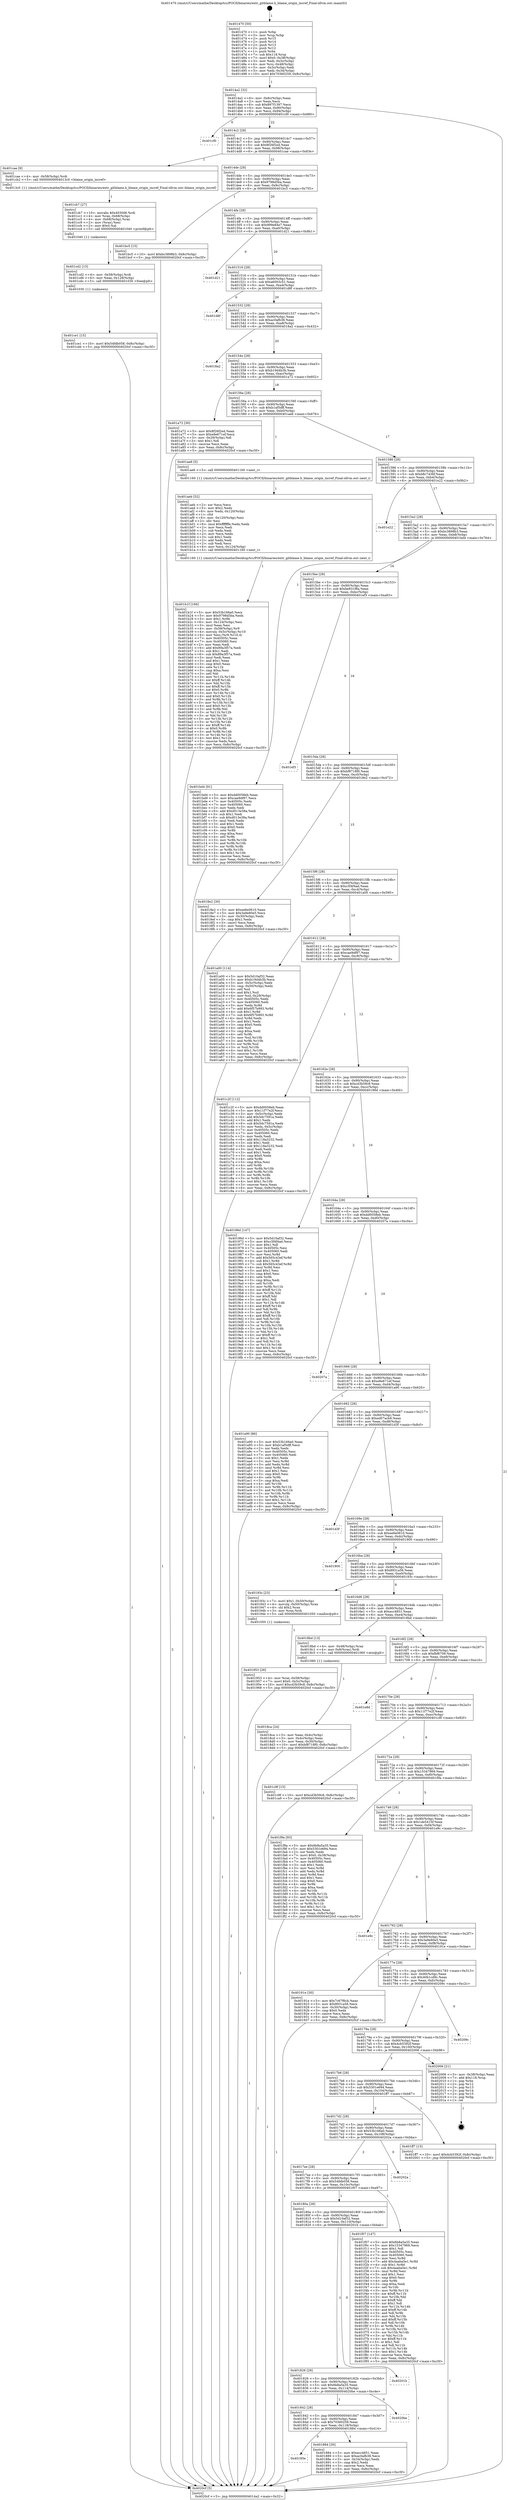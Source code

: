 digraph "0x401470" {
  label = "0x401470 (/mnt/c/Users/mathe/Desktop/tcc/POCII/binaries/extr_gitblame.h_blame_origin_incref_Final-ollvm.out::main(0))"
  labelloc = "t"
  node[shape=record]

  Entry [label="",width=0.3,height=0.3,shape=circle,fillcolor=black,style=filled]
  "0x4014a2" [label="{
     0x4014a2 [32]\l
     | [instrs]\l
     &nbsp;&nbsp;0x4014a2 \<+6\>: mov -0x8c(%rbp),%eax\l
     &nbsp;&nbsp;0x4014a8 \<+2\>: mov %eax,%ecx\l
     &nbsp;&nbsp;0x4014aa \<+6\>: sub $0x897f1397,%ecx\l
     &nbsp;&nbsp;0x4014b0 \<+6\>: mov %eax,-0x90(%rbp)\l
     &nbsp;&nbsp;0x4014b6 \<+6\>: mov %ecx,-0x94(%rbp)\l
     &nbsp;&nbsp;0x4014bc \<+6\>: je 0000000000401cf0 \<main+0x880\>\l
  }"]
  "0x401cf0" [label="{
     0x401cf0\l
  }", style=dashed]
  "0x4014c2" [label="{
     0x4014c2 [28]\l
     | [instrs]\l
     &nbsp;&nbsp;0x4014c2 \<+5\>: jmp 00000000004014c7 \<main+0x57\>\l
     &nbsp;&nbsp;0x4014c7 \<+6\>: mov -0x90(%rbp),%eax\l
     &nbsp;&nbsp;0x4014cd \<+5\>: sub $0x8f26f2ed,%eax\l
     &nbsp;&nbsp;0x4014d2 \<+6\>: mov %eax,-0x98(%rbp)\l
     &nbsp;&nbsp;0x4014d8 \<+6\>: je 0000000000401cae \<main+0x83e\>\l
  }"]
  Exit [label="",width=0.3,height=0.3,shape=circle,fillcolor=black,style=filled,peripheries=2]
  "0x401cae" [label="{
     0x401cae [9]\l
     | [instrs]\l
     &nbsp;&nbsp;0x401cae \<+4\>: mov -0x58(%rbp),%rdi\l
     &nbsp;&nbsp;0x401cb2 \<+5\>: call 00000000004013c0 \<blame_origin_incref\>\l
     | [calls]\l
     &nbsp;&nbsp;0x4013c0 \{1\} (/mnt/c/Users/mathe/Desktop/tcc/POCII/binaries/extr_gitblame.h_blame_origin_incref_Final-ollvm.out::blame_origin_incref)\l
  }"]
  "0x4014de" [label="{
     0x4014de [28]\l
     | [instrs]\l
     &nbsp;&nbsp;0x4014de \<+5\>: jmp 00000000004014e3 \<main+0x73\>\l
     &nbsp;&nbsp;0x4014e3 \<+6\>: mov -0x90(%rbp),%eax\l
     &nbsp;&nbsp;0x4014e9 \<+5\>: sub $0x9798d5ba,%eax\l
     &nbsp;&nbsp;0x4014ee \<+6\>: mov %eax,-0x9c(%rbp)\l
     &nbsp;&nbsp;0x4014f4 \<+6\>: je 0000000000401bc5 \<main+0x755\>\l
  }"]
  "0x401ce1" [label="{
     0x401ce1 [15]\l
     | [instrs]\l
     &nbsp;&nbsp;0x401ce1 \<+10\>: movl $0x54fdb058,-0x8c(%rbp)\l
     &nbsp;&nbsp;0x401ceb \<+5\>: jmp 00000000004020cf \<main+0xc5f\>\l
  }"]
  "0x401bc5" [label="{
     0x401bc5 [15]\l
     | [instrs]\l
     &nbsp;&nbsp;0x401bc5 \<+10\>: movl $0xbc3898b3,-0x8c(%rbp)\l
     &nbsp;&nbsp;0x401bcf \<+5\>: jmp 00000000004020cf \<main+0xc5f\>\l
  }"]
  "0x4014fa" [label="{
     0x4014fa [28]\l
     | [instrs]\l
     &nbsp;&nbsp;0x4014fa \<+5\>: jmp 00000000004014ff \<main+0x8f\>\l
     &nbsp;&nbsp;0x4014ff \<+6\>: mov -0x90(%rbp),%eax\l
     &nbsp;&nbsp;0x401505 \<+5\>: sub $0x999e84e7,%eax\l
     &nbsp;&nbsp;0x40150a \<+6\>: mov %eax,-0xa0(%rbp)\l
     &nbsp;&nbsp;0x401510 \<+6\>: je 0000000000401d21 \<main+0x8b1\>\l
  }"]
  "0x401cd2" [label="{
     0x401cd2 [15]\l
     | [instrs]\l
     &nbsp;&nbsp;0x401cd2 \<+4\>: mov -0x58(%rbp),%rdi\l
     &nbsp;&nbsp;0x401cd6 \<+6\>: mov %eax,-0x128(%rbp)\l
     &nbsp;&nbsp;0x401cdc \<+5\>: call 0000000000401030 \<free@plt\>\l
     | [calls]\l
     &nbsp;&nbsp;0x401030 \{1\} (unknown)\l
  }"]
  "0x401d21" [label="{
     0x401d21\l
  }", style=dashed]
  "0x401516" [label="{
     0x401516 [28]\l
     | [instrs]\l
     &nbsp;&nbsp;0x401516 \<+5\>: jmp 000000000040151b \<main+0xab\>\l
     &nbsp;&nbsp;0x40151b \<+6\>: mov -0x90(%rbp),%eax\l
     &nbsp;&nbsp;0x401521 \<+5\>: sub $0xa6003c51,%eax\l
     &nbsp;&nbsp;0x401526 \<+6\>: mov %eax,-0xa4(%rbp)\l
     &nbsp;&nbsp;0x40152c \<+6\>: je 0000000000401d8f \<main+0x91f\>\l
  }"]
  "0x401cb7" [label="{
     0x401cb7 [27]\l
     | [instrs]\l
     &nbsp;&nbsp;0x401cb7 \<+10\>: movabs $0x4030d6,%rdi\l
     &nbsp;&nbsp;0x401cc1 \<+4\>: mov %rax,-0x68(%rbp)\l
     &nbsp;&nbsp;0x401cc5 \<+4\>: mov -0x68(%rbp),%rax\l
     &nbsp;&nbsp;0x401cc9 \<+2\>: mov (%rax),%esi\l
     &nbsp;&nbsp;0x401ccb \<+2\>: mov $0x0,%al\l
     &nbsp;&nbsp;0x401ccd \<+5\>: call 0000000000401040 \<printf@plt\>\l
     | [calls]\l
     &nbsp;&nbsp;0x401040 \{1\} (unknown)\l
  }"]
  "0x401d8f" [label="{
     0x401d8f\l
  }", style=dashed]
  "0x401532" [label="{
     0x401532 [28]\l
     | [instrs]\l
     &nbsp;&nbsp;0x401532 \<+5\>: jmp 0000000000401537 \<main+0xc7\>\l
     &nbsp;&nbsp;0x401537 \<+6\>: mov -0x90(%rbp),%eax\l
     &nbsp;&nbsp;0x40153d \<+5\>: sub $0xac0afb38,%eax\l
     &nbsp;&nbsp;0x401542 \<+6\>: mov %eax,-0xa8(%rbp)\l
     &nbsp;&nbsp;0x401548 \<+6\>: je 00000000004018a2 \<main+0x432\>\l
  }"]
  "0x401b1f" [label="{
     0x401b1f [166]\l
     | [instrs]\l
     &nbsp;&nbsp;0x401b1f \<+5\>: mov $0x53b166a0,%ecx\l
     &nbsp;&nbsp;0x401b24 \<+5\>: mov $0x9798d5ba,%edx\l
     &nbsp;&nbsp;0x401b29 \<+3\>: mov $0x1,%r8b\l
     &nbsp;&nbsp;0x401b2c \<+6\>: mov -0x124(%rbp),%esi\l
     &nbsp;&nbsp;0x401b32 \<+3\>: imul %eax,%esi\l
     &nbsp;&nbsp;0x401b35 \<+4\>: mov -0x58(%rbp),%r9\l
     &nbsp;&nbsp;0x401b39 \<+4\>: movslq -0x5c(%rbp),%r10\l
     &nbsp;&nbsp;0x401b3d \<+4\>: mov %esi,(%r9,%r10,4)\l
     &nbsp;&nbsp;0x401b41 \<+7\>: mov 0x40505c,%eax\l
     &nbsp;&nbsp;0x401b48 \<+7\>: mov 0x405060,%esi\l
     &nbsp;&nbsp;0x401b4f \<+2\>: mov %eax,%edi\l
     &nbsp;&nbsp;0x401b51 \<+6\>: add $0x89a3f57a,%edi\l
     &nbsp;&nbsp;0x401b57 \<+3\>: sub $0x1,%edi\l
     &nbsp;&nbsp;0x401b5a \<+6\>: sub $0x89a3f57a,%edi\l
     &nbsp;&nbsp;0x401b60 \<+3\>: imul %edi,%eax\l
     &nbsp;&nbsp;0x401b63 \<+3\>: and $0x1,%eax\l
     &nbsp;&nbsp;0x401b66 \<+3\>: cmp $0x0,%eax\l
     &nbsp;&nbsp;0x401b69 \<+4\>: sete %r11b\l
     &nbsp;&nbsp;0x401b6d \<+3\>: cmp $0xa,%esi\l
     &nbsp;&nbsp;0x401b70 \<+3\>: setl %bl\l
     &nbsp;&nbsp;0x401b73 \<+3\>: mov %r11b,%r14b\l
     &nbsp;&nbsp;0x401b76 \<+4\>: xor $0xff,%r14b\l
     &nbsp;&nbsp;0x401b7a \<+3\>: mov %bl,%r15b\l
     &nbsp;&nbsp;0x401b7d \<+4\>: xor $0xff,%r15b\l
     &nbsp;&nbsp;0x401b81 \<+4\>: xor $0x0,%r8b\l
     &nbsp;&nbsp;0x401b85 \<+3\>: mov %r14b,%r12b\l
     &nbsp;&nbsp;0x401b88 \<+4\>: and $0x0,%r12b\l
     &nbsp;&nbsp;0x401b8c \<+3\>: and %r8b,%r11b\l
     &nbsp;&nbsp;0x401b8f \<+3\>: mov %r15b,%r13b\l
     &nbsp;&nbsp;0x401b92 \<+4\>: and $0x0,%r13b\l
     &nbsp;&nbsp;0x401b96 \<+3\>: and %r8b,%bl\l
     &nbsp;&nbsp;0x401b99 \<+3\>: or %r11b,%r12b\l
     &nbsp;&nbsp;0x401b9c \<+3\>: or %bl,%r13b\l
     &nbsp;&nbsp;0x401b9f \<+3\>: xor %r13b,%r12b\l
     &nbsp;&nbsp;0x401ba2 \<+3\>: or %r15b,%r14b\l
     &nbsp;&nbsp;0x401ba5 \<+4\>: xor $0xff,%r14b\l
     &nbsp;&nbsp;0x401ba9 \<+4\>: or $0x0,%r8b\l
     &nbsp;&nbsp;0x401bad \<+3\>: and %r8b,%r14b\l
     &nbsp;&nbsp;0x401bb0 \<+3\>: or %r14b,%r12b\l
     &nbsp;&nbsp;0x401bb3 \<+4\>: test $0x1,%r12b\l
     &nbsp;&nbsp;0x401bb7 \<+3\>: cmovne %edx,%ecx\l
     &nbsp;&nbsp;0x401bba \<+6\>: mov %ecx,-0x8c(%rbp)\l
     &nbsp;&nbsp;0x401bc0 \<+5\>: jmp 00000000004020cf \<main+0xc5f\>\l
  }"]
  "0x4018a2" [label="{
     0x4018a2\l
  }", style=dashed]
  "0x40154e" [label="{
     0x40154e [28]\l
     | [instrs]\l
     &nbsp;&nbsp;0x40154e \<+5\>: jmp 0000000000401553 \<main+0xe3\>\l
     &nbsp;&nbsp;0x401553 \<+6\>: mov -0x90(%rbp),%eax\l
     &nbsp;&nbsp;0x401559 \<+5\>: sub $0xb19d4b3b,%eax\l
     &nbsp;&nbsp;0x40155e \<+6\>: mov %eax,-0xac(%rbp)\l
     &nbsp;&nbsp;0x401564 \<+6\>: je 0000000000401a72 \<main+0x602\>\l
  }"]
  "0x401aeb" [label="{
     0x401aeb [52]\l
     | [instrs]\l
     &nbsp;&nbsp;0x401aeb \<+2\>: xor %ecx,%ecx\l
     &nbsp;&nbsp;0x401aed \<+5\>: mov $0x2,%edx\l
     &nbsp;&nbsp;0x401af2 \<+6\>: mov %edx,-0x120(%rbp)\l
     &nbsp;&nbsp;0x401af8 \<+1\>: cltd\l
     &nbsp;&nbsp;0x401af9 \<+6\>: mov -0x120(%rbp),%esi\l
     &nbsp;&nbsp;0x401aff \<+2\>: idiv %esi\l
     &nbsp;&nbsp;0x401b01 \<+6\>: imul $0xfffffffe,%edx,%edx\l
     &nbsp;&nbsp;0x401b07 \<+2\>: mov %ecx,%edi\l
     &nbsp;&nbsp;0x401b09 \<+2\>: sub %edx,%edi\l
     &nbsp;&nbsp;0x401b0b \<+2\>: mov %ecx,%edx\l
     &nbsp;&nbsp;0x401b0d \<+3\>: sub $0x1,%edx\l
     &nbsp;&nbsp;0x401b10 \<+2\>: add %edx,%edi\l
     &nbsp;&nbsp;0x401b12 \<+2\>: sub %edi,%ecx\l
     &nbsp;&nbsp;0x401b14 \<+6\>: mov %ecx,-0x124(%rbp)\l
     &nbsp;&nbsp;0x401b1a \<+5\>: call 0000000000401160 \<next_i\>\l
     | [calls]\l
     &nbsp;&nbsp;0x401160 \{1\} (/mnt/c/Users/mathe/Desktop/tcc/POCII/binaries/extr_gitblame.h_blame_origin_incref_Final-ollvm.out::next_i)\l
  }"]
  "0x401a72" [label="{
     0x401a72 [30]\l
     | [instrs]\l
     &nbsp;&nbsp;0x401a72 \<+5\>: mov $0x8f26f2ed,%eax\l
     &nbsp;&nbsp;0x401a77 \<+5\>: mov $0xe8e671ef,%ecx\l
     &nbsp;&nbsp;0x401a7c \<+3\>: mov -0x29(%rbp),%dl\l
     &nbsp;&nbsp;0x401a7f \<+3\>: test $0x1,%dl\l
     &nbsp;&nbsp;0x401a82 \<+3\>: cmovne %ecx,%eax\l
     &nbsp;&nbsp;0x401a85 \<+6\>: mov %eax,-0x8c(%rbp)\l
     &nbsp;&nbsp;0x401a8b \<+5\>: jmp 00000000004020cf \<main+0xc5f\>\l
  }"]
  "0x40156a" [label="{
     0x40156a [28]\l
     | [instrs]\l
     &nbsp;&nbsp;0x40156a \<+5\>: jmp 000000000040156f \<main+0xff\>\l
     &nbsp;&nbsp;0x40156f \<+6\>: mov -0x90(%rbp),%eax\l
     &nbsp;&nbsp;0x401575 \<+5\>: sub $0xb1af5dff,%eax\l
     &nbsp;&nbsp;0x40157a \<+6\>: mov %eax,-0xb0(%rbp)\l
     &nbsp;&nbsp;0x401580 \<+6\>: je 0000000000401ae6 \<main+0x676\>\l
  }"]
  "0x401953" [label="{
     0x401953 [26]\l
     | [instrs]\l
     &nbsp;&nbsp;0x401953 \<+4\>: mov %rax,-0x58(%rbp)\l
     &nbsp;&nbsp;0x401957 \<+7\>: movl $0x0,-0x5c(%rbp)\l
     &nbsp;&nbsp;0x40195e \<+10\>: movl $0xcd3b59c8,-0x8c(%rbp)\l
     &nbsp;&nbsp;0x401968 \<+5\>: jmp 00000000004020cf \<main+0xc5f\>\l
  }"]
  "0x401ae6" [label="{
     0x401ae6 [5]\l
     | [instrs]\l
     &nbsp;&nbsp;0x401ae6 \<+5\>: call 0000000000401160 \<next_i\>\l
     | [calls]\l
     &nbsp;&nbsp;0x401160 \{1\} (/mnt/c/Users/mathe/Desktop/tcc/POCII/binaries/extr_gitblame.h_blame_origin_incref_Final-ollvm.out::next_i)\l
  }"]
  "0x401586" [label="{
     0x401586 [28]\l
     | [instrs]\l
     &nbsp;&nbsp;0x401586 \<+5\>: jmp 000000000040158b \<main+0x11b\>\l
     &nbsp;&nbsp;0x40158b \<+6\>: mov -0x90(%rbp),%eax\l
     &nbsp;&nbsp;0x401591 \<+5\>: sub $0xb8c7436f,%eax\l
     &nbsp;&nbsp;0x401596 \<+6\>: mov %eax,-0xb4(%rbp)\l
     &nbsp;&nbsp;0x40159c \<+6\>: je 0000000000401e22 \<main+0x9b2\>\l
  }"]
  "0x4018ca" [label="{
     0x4018ca [24]\l
     | [instrs]\l
     &nbsp;&nbsp;0x4018ca \<+3\>: mov %eax,-0x4c(%rbp)\l
     &nbsp;&nbsp;0x4018cd \<+3\>: mov -0x4c(%rbp),%eax\l
     &nbsp;&nbsp;0x4018d0 \<+3\>: mov %eax,-0x30(%rbp)\l
     &nbsp;&nbsp;0x4018d3 \<+10\>: movl $0xbf8718f0,-0x8c(%rbp)\l
     &nbsp;&nbsp;0x4018dd \<+5\>: jmp 00000000004020cf \<main+0xc5f\>\l
  }"]
  "0x401e22" [label="{
     0x401e22\l
  }", style=dashed]
  "0x4015a2" [label="{
     0x4015a2 [28]\l
     | [instrs]\l
     &nbsp;&nbsp;0x4015a2 \<+5\>: jmp 00000000004015a7 \<main+0x137\>\l
     &nbsp;&nbsp;0x4015a7 \<+6\>: mov -0x90(%rbp),%eax\l
     &nbsp;&nbsp;0x4015ad \<+5\>: sub $0xbc3898b3,%eax\l
     &nbsp;&nbsp;0x4015b2 \<+6\>: mov %eax,-0xb8(%rbp)\l
     &nbsp;&nbsp;0x4015b8 \<+6\>: je 0000000000401bd4 \<main+0x764\>\l
  }"]
  "0x401470" [label="{
     0x401470 [50]\l
     | [instrs]\l
     &nbsp;&nbsp;0x401470 \<+1\>: push %rbp\l
     &nbsp;&nbsp;0x401471 \<+3\>: mov %rsp,%rbp\l
     &nbsp;&nbsp;0x401474 \<+2\>: push %r15\l
     &nbsp;&nbsp;0x401476 \<+2\>: push %r14\l
     &nbsp;&nbsp;0x401478 \<+2\>: push %r13\l
     &nbsp;&nbsp;0x40147a \<+2\>: push %r12\l
     &nbsp;&nbsp;0x40147c \<+1\>: push %rbx\l
     &nbsp;&nbsp;0x40147d \<+7\>: sub $0x118,%rsp\l
     &nbsp;&nbsp;0x401484 \<+7\>: movl $0x0,-0x38(%rbp)\l
     &nbsp;&nbsp;0x40148b \<+3\>: mov %edi,-0x3c(%rbp)\l
     &nbsp;&nbsp;0x40148e \<+4\>: mov %rsi,-0x48(%rbp)\l
     &nbsp;&nbsp;0x401492 \<+3\>: mov -0x3c(%rbp),%edi\l
     &nbsp;&nbsp;0x401495 \<+3\>: mov %edi,-0x34(%rbp)\l
     &nbsp;&nbsp;0x401498 \<+10\>: movl $0x70360259,-0x8c(%rbp)\l
  }"]
  "0x401bd4" [label="{
     0x401bd4 [91]\l
     | [instrs]\l
     &nbsp;&nbsp;0x401bd4 \<+5\>: mov $0xdd0058eb,%eax\l
     &nbsp;&nbsp;0x401bd9 \<+5\>: mov $0xcae9df97,%ecx\l
     &nbsp;&nbsp;0x401bde \<+7\>: mov 0x40505c,%edx\l
     &nbsp;&nbsp;0x401be5 \<+7\>: mov 0x405060,%esi\l
     &nbsp;&nbsp;0x401bec \<+2\>: mov %edx,%edi\l
     &nbsp;&nbsp;0x401bee \<+6\>: add $0xd013e38a,%edi\l
     &nbsp;&nbsp;0x401bf4 \<+3\>: sub $0x1,%edi\l
     &nbsp;&nbsp;0x401bf7 \<+6\>: sub $0xd013e38a,%edi\l
     &nbsp;&nbsp;0x401bfd \<+3\>: imul %edi,%edx\l
     &nbsp;&nbsp;0x401c00 \<+3\>: and $0x1,%edx\l
     &nbsp;&nbsp;0x401c03 \<+3\>: cmp $0x0,%edx\l
     &nbsp;&nbsp;0x401c06 \<+4\>: sete %r8b\l
     &nbsp;&nbsp;0x401c0a \<+3\>: cmp $0xa,%esi\l
     &nbsp;&nbsp;0x401c0d \<+4\>: setl %r9b\l
     &nbsp;&nbsp;0x401c11 \<+3\>: mov %r8b,%r10b\l
     &nbsp;&nbsp;0x401c14 \<+3\>: and %r9b,%r10b\l
     &nbsp;&nbsp;0x401c17 \<+3\>: xor %r9b,%r8b\l
     &nbsp;&nbsp;0x401c1a \<+3\>: or %r8b,%r10b\l
     &nbsp;&nbsp;0x401c1d \<+4\>: test $0x1,%r10b\l
     &nbsp;&nbsp;0x401c21 \<+3\>: cmovne %ecx,%eax\l
     &nbsp;&nbsp;0x401c24 \<+6\>: mov %eax,-0x8c(%rbp)\l
     &nbsp;&nbsp;0x401c2a \<+5\>: jmp 00000000004020cf \<main+0xc5f\>\l
  }"]
  "0x4015be" [label="{
     0x4015be [28]\l
     | [instrs]\l
     &nbsp;&nbsp;0x4015be \<+5\>: jmp 00000000004015c3 \<main+0x153\>\l
     &nbsp;&nbsp;0x4015c3 \<+6\>: mov -0x90(%rbp),%eax\l
     &nbsp;&nbsp;0x4015c9 \<+5\>: sub $0xbe831f8a,%eax\l
     &nbsp;&nbsp;0x4015ce \<+6\>: mov %eax,-0xbc(%rbp)\l
     &nbsp;&nbsp;0x4015d4 \<+6\>: je 0000000000401ef3 \<main+0xa83\>\l
  }"]
  "0x4020cf" [label="{
     0x4020cf [5]\l
     | [instrs]\l
     &nbsp;&nbsp;0x4020cf \<+5\>: jmp 00000000004014a2 \<main+0x32\>\l
  }"]
  "0x401ef3" [label="{
     0x401ef3\l
  }", style=dashed]
  "0x4015da" [label="{
     0x4015da [28]\l
     | [instrs]\l
     &nbsp;&nbsp;0x4015da \<+5\>: jmp 00000000004015df \<main+0x16f\>\l
     &nbsp;&nbsp;0x4015df \<+6\>: mov -0x90(%rbp),%eax\l
     &nbsp;&nbsp;0x4015e5 \<+5\>: sub $0xbf8718f0,%eax\l
     &nbsp;&nbsp;0x4015ea \<+6\>: mov %eax,-0xc0(%rbp)\l
     &nbsp;&nbsp;0x4015f0 \<+6\>: je 00000000004018e2 \<main+0x472\>\l
  }"]
  "0x40185e" [label="{
     0x40185e\l
  }", style=dashed]
  "0x4018e2" [label="{
     0x4018e2 [30]\l
     | [instrs]\l
     &nbsp;&nbsp;0x4018e2 \<+5\>: mov $0xee6e0610,%eax\l
     &nbsp;&nbsp;0x4018e7 \<+5\>: mov $0x3a9e80e5,%ecx\l
     &nbsp;&nbsp;0x4018ec \<+3\>: mov -0x30(%rbp),%edx\l
     &nbsp;&nbsp;0x4018ef \<+3\>: cmp $0x1,%edx\l
     &nbsp;&nbsp;0x4018f2 \<+3\>: cmovl %ecx,%eax\l
     &nbsp;&nbsp;0x4018f5 \<+6\>: mov %eax,-0x8c(%rbp)\l
     &nbsp;&nbsp;0x4018fb \<+5\>: jmp 00000000004020cf \<main+0xc5f\>\l
  }"]
  "0x4015f6" [label="{
     0x4015f6 [28]\l
     | [instrs]\l
     &nbsp;&nbsp;0x4015f6 \<+5\>: jmp 00000000004015fb \<main+0x18b\>\l
     &nbsp;&nbsp;0x4015fb \<+6\>: mov -0x90(%rbp),%eax\l
     &nbsp;&nbsp;0x401601 \<+5\>: sub $0xc3f4f4ad,%eax\l
     &nbsp;&nbsp;0x401606 \<+6\>: mov %eax,-0xc4(%rbp)\l
     &nbsp;&nbsp;0x40160c \<+6\>: je 0000000000401a00 \<main+0x590\>\l
  }"]
  "0x401884" [label="{
     0x401884 [30]\l
     | [instrs]\l
     &nbsp;&nbsp;0x401884 \<+5\>: mov $0xecc4851,%eax\l
     &nbsp;&nbsp;0x401889 \<+5\>: mov $0xac0afb38,%ecx\l
     &nbsp;&nbsp;0x40188e \<+3\>: mov -0x34(%rbp),%edx\l
     &nbsp;&nbsp;0x401891 \<+3\>: cmp $0x2,%edx\l
     &nbsp;&nbsp;0x401894 \<+3\>: cmovne %ecx,%eax\l
     &nbsp;&nbsp;0x401897 \<+6\>: mov %eax,-0x8c(%rbp)\l
     &nbsp;&nbsp;0x40189d \<+5\>: jmp 00000000004020cf \<main+0xc5f\>\l
  }"]
  "0x401a00" [label="{
     0x401a00 [114]\l
     | [instrs]\l
     &nbsp;&nbsp;0x401a00 \<+5\>: mov $0x5d10af32,%eax\l
     &nbsp;&nbsp;0x401a05 \<+5\>: mov $0xb19d4b3b,%ecx\l
     &nbsp;&nbsp;0x401a0a \<+3\>: mov -0x5c(%rbp),%edx\l
     &nbsp;&nbsp;0x401a0d \<+3\>: cmp -0x50(%rbp),%edx\l
     &nbsp;&nbsp;0x401a10 \<+4\>: setl %sil\l
     &nbsp;&nbsp;0x401a14 \<+4\>: and $0x1,%sil\l
     &nbsp;&nbsp;0x401a18 \<+4\>: mov %sil,-0x29(%rbp)\l
     &nbsp;&nbsp;0x401a1c \<+7\>: mov 0x40505c,%edx\l
     &nbsp;&nbsp;0x401a23 \<+7\>: mov 0x405060,%edi\l
     &nbsp;&nbsp;0x401a2a \<+3\>: mov %edx,%r8d\l
     &nbsp;&nbsp;0x401a2d \<+7\>: add $0x6f57b993,%r8d\l
     &nbsp;&nbsp;0x401a34 \<+4\>: sub $0x1,%r8d\l
     &nbsp;&nbsp;0x401a38 \<+7\>: sub $0x6f57b993,%r8d\l
     &nbsp;&nbsp;0x401a3f \<+4\>: imul %r8d,%edx\l
     &nbsp;&nbsp;0x401a43 \<+3\>: and $0x1,%edx\l
     &nbsp;&nbsp;0x401a46 \<+3\>: cmp $0x0,%edx\l
     &nbsp;&nbsp;0x401a49 \<+4\>: sete %sil\l
     &nbsp;&nbsp;0x401a4d \<+3\>: cmp $0xa,%edi\l
     &nbsp;&nbsp;0x401a50 \<+4\>: setl %r9b\l
     &nbsp;&nbsp;0x401a54 \<+3\>: mov %sil,%r10b\l
     &nbsp;&nbsp;0x401a57 \<+3\>: and %r9b,%r10b\l
     &nbsp;&nbsp;0x401a5a \<+3\>: xor %r9b,%sil\l
     &nbsp;&nbsp;0x401a5d \<+3\>: or %sil,%r10b\l
     &nbsp;&nbsp;0x401a60 \<+4\>: test $0x1,%r10b\l
     &nbsp;&nbsp;0x401a64 \<+3\>: cmovne %ecx,%eax\l
     &nbsp;&nbsp;0x401a67 \<+6\>: mov %eax,-0x8c(%rbp)\l
     &nbsp;&nbsp;0x401a6d \<+5\>: jmp 00000000004020cf \<main+0xc5f\>\l
  }"]
  "0x401612" [label="{
     0x401612 [28]\l
     | [instrs]\l
     &nbsp;&nbsp;0x401612 \<+5\>: jmp 0000000000401617 \<main+0x1a7\>\l
     &nbsp;&nbsp;0x401617 \<+6\>: mov -0x90(%rbp),%eax\l
     &nbsp;&nbsp;0x40161d \<+5\>: sub $0xcae9df97,%eax\l
     &nbsp;&nbsp;0x401622 \<+6\>: mov %eax,-0xc8(%rbp)\l
     &nbsp;&nbsp;0x401628 \<+6\>: je 0000000000401c2f \<main+0x7bf\>\l
  }"]
  "0x401842" [label="{
     0x401842 [28]\l
     | [instrs]\l
     &nbsp;&nbsp;0x401842 \<+5\>: jmp 0000000000401847 \<main+0x3d7\>\l
     &nbsp;&nbsp;0x401847 \<+6\>: mov -0x90(%rbp),%eax\l
     &nbsp;&nbsp;0x40184d \<+5\>: sub $0x70360259,%eax\l
     &nbsp;&nbsp;0x401852 \<+6\>: mov %eax,-0x118(%rbp)\l
     &nbsp;&nbsp;0x401858 \<+6\>: je 0000000000401884 \<main+0x414\>\l
  }"]
  "0x401c2f" [label="{
     0x401c2f [112]\l
     | [instrs]\l
     &nbsp;&nbsp;0x401c2f \<+5\>: mov $0xdd0058eb,%eax\l
     &nbsp;&nbsp;0x401c34 \<+5\>: mov $0x11f77e2f,%ecx\l
     &nbsp;&nbsp;0x401c39 \<+3\>: mov -0x5c(%rbp),%edx\l
     &nbsp;&nbsp;0x401c3c \<+6\>: add $0x5dc7591a,%edx\l
     &nbsp;&nbsp;0x401c42 \<+3\>: add $0x1,%edx\l
     &nbsp;&nbsp;0x401c45 \<+6\>: sub $0x5dc7591a,%edx\l
     &nbsp;&nbsp;0x401c4b \<+3\>: mov %edx,-0x5c(%rbp)\l
     &nbsp;&nbsp;0x401c4e \<+7\>: mov 0x40505c,%edx\l
     &nbsp;&nbsp;0x401c55 \<+7\>: mov 0x405060,%esi\l
     &nbsp;&nbsp;0x401c5c \<+2\>: mov %edx,%edi\l
     &nbsp;&nbsp;0x401c5e \<+6\>: add $0x118a3232,%edi\l
     &nbsp;&nbsp;0x401c64 \<+3\>: sub $0x1,%edi\l
     &nbsp;&nbsp;0x401c67 \<+6\>: sub $0x118a3232,%edi\l
     &nbsp;&nbsp;0x401c6d \<+3\>: imul %edi,%edx\l
     &nbsp;&nbsp;0x401c70 \<+3\>: and $0x1,%edx\l
     &nbsp;&nbsp;0x401c73 \<+3\>: cmp $0x0,%edx\l
     &nbsp;&nbsp;0x401c76 \<+4\>: sete %r8b\l
     &nbsp;&nbsp;0x401c7a \<+3\>: cmp $0xa,%esi\l
     &nbsp;&nbsp;0x401c7d \<+4\>: setl %r9b\l
     &nbsp;&nbsp;0x401c81 \<+3\>: mov %r8b,%r10b\l
     &nbsp;&nbsp;0x401c84 \<+3\>: and %r9b,%r10b\l
     &nbsp;&nbsp;0x401c87 \<+3\>: xor %r9b,%r8b\l
     &nbsp;&nbsp;0x401c8a \<+3\>: or %r8b,%r10b\l
     &nbsp;&nbsp;0x401c8d \<+4\>: test $0x1,%r10b\l
     &nbsp;&nbsp;0x401c91 \<+3\>: cmovne %ecx,%eax\l
     &nbsp;&nbsp;0x401c94 \<+6\>: mov %eax,-0x8c(%rbp)\l
     &nbsp;&nbsp;0x401c9a \<+5\>: jmp 00000000004020cf \<main+0xc5f\>\l
  }"]
  "0x40162e" [label="{
     0x40162e [28]\l
     | [instrs]\l
     &nbsp;&nbsp;0x40162e \<+5\>: jmp 0000000000401633 \<main+0x1c3\>\l
     &nbsp;&nbsp;0x401633 \<+6\>: mov -0x90(%rbp),%eax\l
     &nbsp;&nbsp;0x401639 \<+5\>: sub $0xcd3b59c8,%eax\l
     &nbsp;&nbsp;0x40163e \<+6\>: mov %eax,-0xcc(%rbp)\l
     &nbsp;&nbsp;0x401644 \<+6\>: je 000000000040196d \<main+0x4fd\>\l
  }"]
  "0x4020be" [label="{
     0x4020be\l
  }", style=dashed]
  "0x40196d" [label="{
     0x40196d [147]\l
     | [instrs]\l
     &nbsp;&nbsp;0x40196d \<+5\>: mov $0x5d10af32,%eax\l
     &nbsp;&nbsp;0x401972 \<+5\>: mov $0xc3f4f4ad,%ecx\l
     &nbsp;&nbsp;0x401977 \<+2\>: mov $0x1,%dl\l
     &nbsp;&nbsp;0x401979 \<+7\>: mov 0x40505c,%esi\l
     &nbsp;&nbsp;0x401980 \<+7\>: mov 0x405060,%edi\l
     &nbsp;&nbsp;0x401987 \<+3\>: mov %esi,%r8d\l
     &nbsp;&nbsp;0x40198a \<+7\>: add $0x565c43ef,%r8d\l
     &nbsp;&nbsp;0x401991 \<+4\>: sub $0x1,%r8d\l
     &nbsp;&nbsp;0x401995 \<+7\>: sub $0x565c43ef,%r8d\l
     &nbsp;&nbsp;0x40199c \<+4\>: imul %r8d,%esi\l
     &nbsp;&nbsp;0x4019a0 \<+3\>: and $0x1,%esi\l
     &nbsp;&nbsp;0x4019a3 \<+3\>: cmp $0x0,%esi\l
     &nbsp;&nbsp;0x4019a6 \<+4\>: sete %r9b\l
     &nbsp;&nbsp;0x4019aa \<+3\>: cmp $0xa,%edi\l
     &nbsp;&nbsp;0x4019ad \<+4\>: setl %r10b\l
     &nbsp;&nbsp;0x4019b1 \<+3\>: mov %r9b,%r11b\l
     &nbsp;&nbsp;0x4019b4 \<+4\>: xor $0xff,%r11b\l
     &nbsp;&nbsp;0x4019b8 \<+3\>: mov %r10b,%bl\l
     &nbsp;&nbsp;0x4019bb \<+3\>: xor $0xff,%bl\l
     &nbsp;&nbsp;0x4019be \<+3\>: xor $0x1,%dl\l
     &nbsp;&nbsp;0x4019c1 \<+3\>: mov %r11b,%r14b\l
     &nbsp;&nbsp;0x4019c4 \<+4\>: and $0xff,%r14b\l
     &nbsp;&nbsp;0x4019c8 \<+3\>: and %dl,%r9b\l
     &nbsp;&nbsp;0x4019cb \<+3\>: mov %bl,%r15b\l
     &nbsp;&nbsp;0x4019ce \<+4\>: and $0xff,%r15b\l
     &nbsp;&nbsp;0x4019d2 \<+3\>: and %dl,%r10b\l
     &nbsp;&nbsp;0x4019d5 \<+3\>: or %r9b,%r14b\l
     &nbsp;&nbsp;0x4019d8 \<+3\>: or %r10b,%r15b\l
     &nbsp;&nbsp;0x4019db \<+3\>: xor %r15b,%r14b\l
     &nbsp;&nbsp;0x4019de \<+3\>: or %bl,%r11b\l
     &nbsp;&nbsp;0x4019e1 \<+4\>: xor $0xff,%r11b\l
     &nbsp;&nbsp;0x4019e5 \<+3\>: or $0x1,%dl\l
     &nbsp;&nbsp;0x4019e8 \<+3\>: and %dl,%r11b\l
     &nbsp;&nbsp;0x4019eb \<+3\>: or %r11b,%r14b\l
     &nbsp;&nbsp;0x4019ee \<+4\>: test $0x1,%r14b\l
     &nbsp;&nbsp;0x4019f2 \<+3\>: cmovne %ecx,%eax\l
     &nbsp;&nbsp;0x4019f5 \<+6\>: mov %eax,-0x8c(%rbp)\l
     &nbsp;&nbsp;0x4019fb \<+5\>: jmp 00000000004020cf \<main+0xc5f\>\l
  }"]
  "0x40164a" [label="{
     0x40164a [28]\l
     | [instrs]\l
     &nbsp;&nbsp;0x40164a \<+5\>: jmp 000000000040164f \<main+0x1df\>\l
     &nbsp;&nbsp;0x40164f \<+6\>: mov -0x90(%rbp),%eax\l
     &nbsp;&nbsp;0x401655 \<+5\>: sub $0xdd0058eb,%eax\l
     &nbsp;&nbsp;0x40165a \<+6\>: mov %eax,-0xd0(%rbp)\l
     &nbsp;&nbsp;0x401660 \<+6\>: je 000000000040207a \<main+0xc0a\>\l
  }"]
  "0x401826" [label="{
     0x401826 [28]\l
     | [instrs]\l
     &nbsp;&nbsp;0x401826 \<+5\>: jmp 000000000040182b \<main+0x3bb\>\l
     &nbsp;&nbsp;0x40182b \<+6\>: mov -0x90(%rbp),%eax\l
     &nbsp;&nbsp;0x401831 \<+5\>: sub $0x6b8a5a35,%eax\l
     &nbsp;&nbsp;0x401836 \<+6\>: mov %eax,-0x114(%rbp)\l
     &nbsp;&nbsp;0x40183c \<+6\>: je 00000000004020be \<main+0xc4e\>\l
  }"]
  "0x40207a" [label="{
     0x40207a\l
  }", style=dashed]
  "0x401666" [label="{
     0x401666 [28]\l
     | [instrs]\l
     &nbsp;&nbsp;0x401666 \<+5\>: jmp 000000000040166b \<main+0x1fb\>\l
     &nbsp;&nbsp;0x40166b \<+6\>: mov -0x90(%rbp),%eax\l
     &nbsp;&nbsp;0x401671 \<+5\>: sub $0xe8e671ef,%eax\l
     &nbsp;&nbsp;0x401676 \<+6\>: mov %eax,-0xd4(%rbp)\l
     &nbsp;&nbsp;0x40167c \<+6\>: je 0000000000401a90 \<main+0x620\>\l
  }"]
  "0x40201b" [label="{
     0x40201b\l
  }", style=dashed]
  "0x401a90" [label="{
     0x401a90 [86]\l
     | [instrs]\l
     &nbsp;&nbsp;0x401a90 \<+5\>: mov $0x53b166a0,%eax\l
     &nbsp;&nbsp;0x401a95 \<+5\>: mov $0xb1af5dff,%ecx\l
     &nbsp;&nbsp;0x401a9a \<+2\>: xor %edx,%edx\l
     &nbsp;&nbsp;0x401a9c \<+7\>: mov 0x40505c,%esi\l
     &nbsp;&nbsp;0x401aa3 \<+7\>: mov 0x405060,%edi\l
     &nbsp;&nbsp;0x401aaa \<+3\>: sub $0x1,%edx\l
     &nbsp;&nbsp;0x401aad \<+3\>: mov %esi,%r8d\l
     &nbsp;&nbsp;0x401ab0 \<+3\>: add %edx,%r8d\l
     &nbsp;&nbsp;0x401ab3 \<+4\>: imul %r8d,%esi\l
     &nbsp;&nbsp;0x401ab7 \<+3\>: and $0x1,%esi\l
     &nbsp;&nbsp;0x401aba \<+3\>: cmp $0x0,%esi\l
     &nbsp;&nbsp;0x401abd \<+4\>: sete %r9b\l
     &nbsp;&nbsp;0x401ac1 \<+3\>: cmp $0xa,%edi\l
     &nbsp;&nbsp;0x401ac4 \<+4\>: setl %r10b\l
     &nbsp;&nbsp;0x401ac8 \<+3\>: mov %r9b,%r11b\l
     &nbsp;&nbsp;0x401acb \<+3\>: and %r10b,%r11b\l
     &nbsp;&nbsp;0x401ace \<+3\>: xor %r10b,%r9b\l
     &nbsp;&nbsp;0x401ad1 \<+3\>: or %r9b,%r11b\l
     &nbsp;&nbsp;0x401ad4 \<+4\>: test $0x1,%r11b\l
     &nbsp;&nbsp;0x401ad8 \<+3\>: cmovne %ecx,%eax\l
     &nbsp;&nbsp;0x401adb \<+6\>: mov %eax,-0x8c(%rbp)\l
     &nbsp;&nbsp;0x401ae1 \<+5\>: jmp 00000000004020cf \<main+0xc5f\>\l
  }"]
  "0x401682" [label="{
     0x401682 [28]\l
     | [instrs]\l
     &nbsp;&nbsp;0x401682 \<+5\>: jmp 0000000000401687 \<main+0x217\>\l
     &nbsp;&nbsp;0x401687 \<+6\>: mov -0x90(%rbp),%eax\l
     &nbsp;&nbsp;0x40168d \<+5\>: sub $0xed07acb9,%eax\l
     &nbsp;&nbsp;0x401692 \<+6\>: mov %eax,-0xd8(%rbp)\l
     &nbsp;&nbsp;0x401698 \<+6\>: je 0000000000401d3f \<main+0x8cf\>\l
  }"]
  "0x40180a" [label="{
     0x40180a [28]\l
     | [instrs]\l
     &nbsp;&nbsp;0x40180a \<+5\>: jmp 000000000040180f \<main+0x39f\>\l
     &nbsp;&nbsp;0x40180f \<+6\>: mov -0x90(%rbp),%eax\l
     &nbsp;&nbsp;0x401815 \<+5\>: sub $0x5d10af32,%eax\l
     &nbsp;&nbsp;0x40181a \<+6\>: mov %eax,-0x110(%rbp)\l
     &nbsp;&nbsp;0x401820 \<+6\>: je 000000000040201b \<main+0xbab\>\l
  }"]
  "0x401d3f" [label="{
     0x401d3f\l
  }", style=dashed]
  "0x40169e" [label="{
     0x40169e [28]\l
     | [instrs]\l
     &nbsp;&nbsp;0x40169e \<+5\>: jmp 00000000004016a3 \<main+0x233\>\l
     &nbsp;&nbsp;0x4016a3 \<+6\>: mov -0x90(%rbp),%eax\l
     &nbsp;&nbsp;0x4016a9 \<+5\>: sub $0xee6e0610,%eax\l
     &nbsp;&nbsp;0x4016ae \<+6\>: mov %eax,-0xdc(%rbp)\l
     &nbsp;&nbsp;0x4016b4 \<+6\>: je 0000000000401900 \<main+0x490\>\l
  }"]
  "0x401f07" [label="{
     0x401f07 [147]\l
     | [instrs]\l
     &nbsp;&nbsp;0x401f07 \<+5\>: mov $0x6b8a5a35,%eax\l
     &nbsp;&nbsp;0x401f0c \<+5\>: mov $0x15347969,%ecx\l
     &nbsp;&nbsp;0x401f11 \<+2\>: mov $0x1,%dl\l
     &nbsp;&nbsp;0x401f13 \<+7\>: mov 0x40505c,%esi\l
     &nbsp;&nbsp;0x401f1a \<+7\>: mov 0x405060,%edi\l
     &nbsp;&nbsp;0x401f21 \<+3\>: mov %esi,%r8d\l
     &nbsp;&nbsp;0x401f24 \<+7\>: add $0x4aaba5e1,%r8d\l
     &nbsp;&nbsp;0x401f2b \<+4\>: sub $0x1,%r8d\l
     &nbsp;&nbsp;0x401f2f \<+7\>: sub $0x4aaba5e1,%r8d\l
     &nbsp;&nbsp;0x401f36 \<+4\>: imul %r8d,%esi\l
     &nbsp;&nbsp;0x401f3a \<+3\>: and $0x1,%esi\l
     &nbsp;&nbsp;0x401f3d \<+3\>: cmp $0x0,%esi\l
     &nbsp;&nbsp;0x401f40 \<+4\>: sete %r9b\l
     &nbsp;&nbsp;0x401f44 \<+3\>: cmp $0xa,%edi\l
     &nbsp;&nbsp;0x401f47 \<+4\>: setl %r10b\l
     &nbsp;&nbsp;0x401f4b \<+3\>: mov %r9b,%r11b\l
     &nbsp;&nbsp;0x401f4e \<+4\>: xor $0xff,%r11b\l
     &nbsp;&nbsp;0x401f52 \<+3\>: mov %r10b,%bl\l
     &nbsp;&nbsp;0x401f55 \<+3\>: xor $0xff,%bl\l
     &nbsp;&nbsp;0x401f58 \<+3\>: xor $0x1,%dl\l
     &nbsp;&nbsp;0x401f5b \<+3\>: mov %r11b,%r14b\l
     &nbsp;&nbsp;0x401f5e \<+4\>: and $0xff,%r14b\l
     &nbsp;&nbsp;0x401f62 \<+3\>: and %dl,%r9b\l
     &nbsp;&nbsp;0x401f65 \<+3\>: mov %bl,%r15b\l
     &nbsp;&nbsp;0x401f68 \<+4\>: and $0xff,%r15b\l
     &nbsp;&nbsp;0x401f6c \<+3\>: and %dl,%r10b\l
     &nbsp;&nbsp;0x401f6f \<+3\>: or %r9b,%r14b\l
     &nbsp;&nbsp;0x401f72 \<+3\>: or %r10b,%r15b\l
     &nbsp;&nbsp;0x401f75 \<+3\>: xor %r15b,%r14b\l
     &nbsp;&nbsp;0x401f78 \<+3\>: or %bl,%r11b\l
     &nbsp;&nbsp;0x401f7b \<+4\>: xor $0xff,%r11b\l
     &nbsp;&nbsp;0x401f7f \<+3\>: or $0x1,%dl\l
     &nbsp;&nbsp;0x401f82 \<+3\>: and %dl,%r11b\l
     &nbsp;&nbsp;0x401f85 \<+3\>: or %r11b,%r14b\l
     &nbsp;&nbsp;0x401f88 \<+4\>: test $0x1,%r14b\l
     &nbsp;&nbsp;0x401f8c \<+3\>: cmovne %ecx,%eax\l
     &nbsp;&nbsp;0x401f8f \<+6\>: mov %eax,-0x8c(%rbp)\l
     &nbsp;&nbsp;0x401f95 \<+5\>: jmp 00000000004020cf \<main+0xc5f\>\l
  }"]
  "0x401900" [label="{
     0x401900\l
  }", style=dashed]
  "0x4016ba" [label="{
     0x4016ba [28]\l
     | [instrs]\l
     &nbsp;&nbsp;0x4016ba \<+5\>: jmp 00000000004016bf \<main+0x24f\>\l
     &nbsp;&nbsp;0x4016bf \<+6\>: mov -0x90(%rbp),%eax\l
     &nbsp;&nbsp;0x4016c5 \<+5\>: sub $0x8931a56,%eax\l
     &nbsp;&nbsp;0x4016ca \<+6\>: mov %eax,-0xe0(%rbp)\l
     &nbsp;&nbsp;0x4016d0 \<+6\>: je 000000000040193c \<main+0x4cc\>\l
  }"]
  "0x4017ee" [label="{
     0x4017ee [28]\l
     | [instrs]\l
     &nbsp;&nbsp;0x4017ee \<+5\>: jmp 00000000004017f3 \<main+0x383\>\l
     &nbsp;&nbsp;0x4017f3 \<+6\>: mov -0x90(%rbp),%eax\l
     &nbsp;&nbsp;0x4017f9 \<+5\>: sub $0x54fdb058,%eax\l
     &nbsp;&nbsp;0x4017fe \<+6\>: mov %eax,-0x10c(%rbp)\l
     &nbsp;&nbsp;0x401804 \<+6\>: je 0000000000401f07 \<main+0xa97\>\l
  }"]
  "0x40193c" [label="{
     0x40193c [23]\l
     | [instrs]\l
     &nbsp;&nbsp;0x40193c \<+7\>: movl $0x1,-0x50(%rbp)\l
     &nbsp;&nbsp;0x401943 \<+4\>: movslq -0x50(%rbp),%rax\l
     &nbsp;&nbsp;0x401947 \<+4\>: shl $0x2,%rax\l
     &nbsp;&nbsp;0x40194b \<+3\>: mov %rax,%rdi\l
     &nbsp;&nbsp;0x40194e \<+5\>: call 0000000000401050 \<malloc@plt\>\l
     | [calls]\l
     &nbsp;&nbsp;0x401050 \{1\} (unknown)\l
  }"]
  "0x4016d6" [label="{
     0x4016d6 [28]\l
     | [instrs]\l
     &nbsp;&nbsp;0x4016d6 \<+5\>: jmp 00000000004016db \<main+0x26b\>\l
     &nbsp;&nbsp;0x4016db \<+6\>: mov -0x90(%rbp),%eax\l
     &nbsp;&nbsp;0x4016e1 \<+5\>: sub $0xecc4851,%eax\l
     &nbsp;&nbsp;0x4016e6 \<+6\>: mov %eax,-0xe4(%rbp)\l
     &nbsp;&nbsp;0x4016ec \<+6\>: je 00000000004018bd \<main+0x44d\>\l
  }"]
  "0x40202a" [label="{
     0x40202a\l
  }", style=dashed]
  "0x4018bd" [label="{
     0x4018bd [13]\l
     | [instrs]\l
     &nbsp;&nbsp;0x4018bd \<+4\>: mov -0x48(%rbp),%rax\l
     &nbsp;&nbsp;0x4018c1 \<+4\>: mov 0x8(%rax),%rdi\l
     &nbsp;&nbsp;0x4018c5 \<+5\>: call 0000000000401060 \<atoi@plt\>\l
     | [calls]\l
     &nbsp;&nbsp;0x401060 \{1\} (unknown)\l
  }"]
  "0x4016f2" [label="{
     0x4016f2 [28]\l
     | [instrs]\l
     &nbsp;&nbsp;0x4016f2 \<+5\>: jmp 00000000004016f7 \<main+0x287\>\l
     &nbsp;&nbsp;0x4016f7 \<+6\>: mov -0x90(%rbp),%eax\l
     &nbsp;&nbsp;0x4016fd \<+5\>: sub $0xfbf6709,%eax\l
     &nbsp;&nbsp;0x401702 \<+6\>: mov %eax,-0xe8(%rbp)\l
     &nbsp;&nbsp;0x401708 \<+6\>: je 0000000000401e8d \<main+0xa1d\>\l
  }"]
  "0x4017d2" [label="{
     0x4017d2 [28]\l
     | [instrs]\l
     &nbsp;&nbsp;0x4017d2 \<+5\>: jmp 00000000004017d7 \<main+0x367\>\l
     &nbsp;&nbsp;0x4017d7 \<+6\>: mov -0x90(%rbp),%eax\l
     &nbsp;&nbsp;0x4017dd \<+5\>: sub $0x53b166a0,%eax\l
     &nbsp;&nbsp;0x4017e2 \<+6\>: mov %eax,-0x108(%rbp)\l
     &nbsp;&nbsp;0x4017e8 \<+6\>: je 000000000040202a \<main+0xbba\>\l
  }"]
  "0x401e8d" [label="{
     0x401e8d\l
  }", style=dashed]
  "0x40170e" [label="{
     0x40170e [28]\l
     | [instrs]\l
     &nbsp;&nbsp;0x40170e \<+5\>: jmp 0000000000401713 \<main+0x2a3\>\l
     &nbsp;&nbsp;0x401713 \<+6\>: mov -0x90(%rbp),%eax\l
     &nbsp;&nbsp;0x401719 \<+5\>: sub $0x11f77e2f,%eax\l
     &nbsp;&nbsp;0x40171e \<+6\>: mov %eax,-0xec(%rbp)\l
     &nbsp;&nbsp;0x401724 \<+6\>: je 0000000000401c9f \<main+0x82f\>\l
  }"]
  "0x401ff7" [label="{
     0x401ff7 [15]\l
     | [instrs]\l
     &nbsp;&nbsp;0x401ff7 \<+10\>: movl $0x4cb5392f,-0x8c(%rbp)\l
     &nbsp;&nbsp;0x402001 \<+5\>: jmp 00000000004020cf \<main+0xc5f\>\l
  }"]
  "0x401c9f" [label="{
     0x401c9f [15]\l
     | [instrs]\l
     &nbsp;&nbsp;0x401c9f \<+10\>: movl $0xcd3b59c8,-0x8c(%rbp)\l
     &nbsp;&nbsp;0x401ca9 \<+5\>: jmp 00000000004020cf \<main+0xc5f\>\l
  }"]
  "0x40172a" [label="{
     0x40172a [28]\l
     | [instrs]\l
     &nbsp;&nbsp;0x40172a \<+5\>: jmp 000000000040172f \<main+0x2bf\>\l
     &nbsp;&nbsp;0x40172f \<+6\>: mov -0x90(%rbp),%eax\l
     &nbsp;&nbsp;0x401735 \<+5\>: sub $0x15347969,%eax\l
     &nbsp;&nbsp;0x40173a \<+6\>: mov %eax,-0xf0(%rbp)\l
     &nbsp;&nbsp;0x401740 \<+6\>: je 0000000000401f9a \<main+0xb2a\>\l
  }"]
  "0x4017b6" [label="{
     0x4017b6 [28]\l
     | [instrs]\l
     &nbsp;&nbsp;0x4017b6 \<+5\>: jmp 00000000004017bb \<main+0x34b\>\l
     &nbsp;&nbsp;0x4017bb \<+6\>: mov -0x90(%rbp),%eax\l
     &nbsp;&nbsp;0x4017c1 \<+5\>: sub $0x5301e694,%eax\l
     &nbsp;&nbsp;0x4017c6 \<+6\>: mov %eax,-0x104(%rbp)\l
     &nbsp;&nbsp;0x4017cc \<+6\>: je 0000000000401ff7 \<main+0xb87\>\l
  }"]
  "0x401f9a" [label="{
     0x401f9a [93]\l
     | [instrs]\l
     &nbsp;&nbsp;0x401f9a \<+5\>: mov $0x6b8a5a35,%eax\l
     &nbsp;&nbsp;0x401f9f \<+5\>: mov $0x5301e694,%ecx\l
     &nbsp;&nbsp;0x401fa4 \<+2\>: xor %edx,%edx\l
     &nbsp;&nbsp;0x401fa6 \<+7\>: movl $0x0,-0x38(%rbp)\l
     &nbsp;&nbsp;0x401fad \<+7\>: mov 0x40505c,%esi\l
     &nbsp;&nbsp;0x401fb4 \<+7\>: mov 0x405060,%edi\l
     &nbsp;&nbsp;0x401fbb \<+3\>: sub $0x1,%edx\l
     &nbsp;&nbsp;0x401fbe \<+3\>: mov %esi,%r8d\l
     &nbsp;&nbsp;0x401fc1 \<+3\>: add %edx,%r8d\l
     &nbsp;&nbsp;0x401fc4 \<+4\>: imul %r8d,%esi\l
     &nbsp;&nbsp;0x401fc8 \<+3\>: and $0x1,%esi\l
     &nbsp;&nbsp;0x401fcb \<+3\>: cmp $0x0,%esi\l
     &nbsp;&nbsp;0x401fce \<+4\>: sete %r9b\l
     &nbsp;&nbsp;0x401fd2 \<+3\>: cmp $0xa,%edi\l
     &nbsp;&nbsp;0x401fd5 \<+4\>: setl %r10b\l
     &nbsp;&nbsp;0x401fd9 \<+3\>: mov %r9b,%r11b\l
     &nbsp;&nbsp;0x401fdc \<+3\>: and %r10b,%r11b\l
     &nbsp;&nbsp;0x401fdf \<+3\>: xor %r10b,%r9b\l
     &nbsp;&nbsp;0x401fe2 \<+3\>: or %r9b,%r11b\l
     &nbsp;&nbsp;0x401fe5 \<+4\>: test $0x1,%r11b\l
     &nbsp;&nbsp;0x401fe9 \<+3\>: cmovne %ecx,%eax\l
     &nbsp;&nbsp;0x401fec \<+6\>: mov %eax,-0x8c(%rbp)\l
     &nbsp;&nbsp;0x401ff2 \<+5\>: jmp 00000000004020cf \<main+0xc5f\>\l
  }"]
  "0x401746" [label="{
     0x401746 [28]\l
     | [instrs]\l
     &nbsp;&nbsp;0x401746 \<+5\>: jmp 000000000040174b \<main+0x2db\>\l
     &nbsp;&nbsp;0x40174b \<+6\>: mov -0x90(%rbp),%eax\l
     &nbsp;&nbsp;0x401751 \<+5\>: sub $0x1de5415f,%eax\l
     &nbsp;&nbsp;0x401756 \<+6\>: mov %eax,-0xf4(%rbp)\l
     &nbsp;&nbsp;0x40175c \<+6\>: je 0000000000401e9c \<main+0xa2c\>\l
  }"]
  "0x402006" [label="{
     0x402006 [21]\l
     | [instrs]\l
     &nbsp;&nbsp;0x402006 \<+3\>: mov -0x38(%rbp),%eax\l
     &nbsp;&nbsp;0x402009 \<+7\>: add $0x118,%rsp\l
     &nbsp;&nbsp;0x402010 \<+1\>: pop %rbx\l
     &nbsp;&nbsp;0x402011 \<+2\>: pop %r12\l
     &nbsp;&nbsp;0x402013 \<+2\>: pop %r13\l
     &nbsp;&nbsp;0x402015 \<+2\>: pop %r14\l
     &nbsp;&nbsp;0x402017 \<+2\>: pop %r15\l
     &nbsp;&nbsp;0x402019 \<+1\>: pop %rbp\l
     &nbsp;&nbsp;0x40201a \<+1\>: ret\l
  }"]
  "0x401e9c" [label="{
     0x401e9c\l
  }", style=dashed]
  "0x401762" [label="{
     0x401762 [28]\l
     | [instrs]\l
     &nbsp;&nbsp;0x401762 \<+5\>: jmp 0000000000401767 \<main+0x2f7\>\l
     &nbsp;&nbsp;0x401767 \<+6\>: mov -0x90(%rbp),%eax\l
     &nbsp;&nbsp;0x40176d \<+5\>: sub $0x3a9e80e5,%eax\l
     &nbsp;&nbsp;0x401772 \<+6\>: mov %eax,-0xf8(%rbp)\l
     &nbsp;&nbsp;0x401778 \<+6\>: je 000000000040191e \<main+0x4ae\>\l
  }"]
  "0x40179a" [label="{
     0x40179a [28]\l
     | [instrs]\l
     &nbsp;&nbsp;0x40179a \<+5\>: jmp 000000000040179f \<main+0x32f\>\l
     &nbsp;&nbsp;0x40179f \<+6\>: mov -0x90(%rbp),%eax\l
     &nbsp;&nbsp;0x4017a5 \<+5\>: sub $0x4cb5392f,%eax\l
     &nbsp;&nbsp;0x4017aa \<+6\>: mov %eax,-0x100(%rbp)\l
     &nbsp;&nbsp;0x4017b0 \<+6\>: je 0000000000402006 \<main+0xb96\>\l
  }"]
  "0x40191e" [label="{
     0x40191e [30]\l
     | [instrs]\l
     &nbsp;&nbsp;0x40191e \<+5\>: mov $0x7c67f6cb,%eax\l
     &nbsp;&nbsp;0x401923 \<+5\>: mov $0x8931a56,%ecx\l
     &nbsp;&nbsp;0x401928 \<+3\>: mov -0x30(%rbp),%edx\l
     &nbsp;&nbsp;0x40192b \<+3\>: cmp $0x0,%edx\l
     &nbsp;&nbsp;0x40192e \<+3\>: cmove %ecx,%eax\l
     &nbsp;&nbsp;0x401931 \<+6\>: mov %eax,-0x8c(%rbp)\l
     &nbsp;&nbsp;0x401937 \<+5\>: jmp 00000000004020cf \<main+0xc5f\>\l
  }"]
  "0x40177e" [label="{
     0x40177e [28]\l
     | [instrs]\l
     &nbsp;&nbsp;0x40177e \<+5\>: jmp 0000000000401783 \<main+0x313\>\l
     &nbsp;&nbsp;0x401783 \<+6\>: mov -0x90(%rbp),%eax\l
     &nbsp;&nbsp;0x401789 \<+5\>: sub $0x40b1cd9c,%eax\l
     &nbsp;&nbsp;0x40178e \<+6\>: mov %eax,-0xfc(%rbp)\l
     &nbsp;&nbsp;0x401794 \<+6\>: je 000000000040209c \<main+0xc2c\>\l
  }"]
  "0x40209c" [label="{
     0x40209c\l
  }", style=dashed]
  Entry -> "0x401470" [label=" 1"]
  "0x4014a2" -> "0x401cf0" [label=" 0"]
  "0x4014a2" -> "0x4014c2" [label=" 22"]
  "0x402006" -> Exit [label=" 1"]
  "0x4014c2" -> "0x401cae" [label=" 1"]
  "0x4014c2" -> "0x4014de" [label=" 21"]
  "0x401ff7" -> "0x4020cf" [label=" 1"]
  "0x4014de" -> "0x401bc5" [label=" 1"]
  "0x4014de" -> "0x4014fa" [label=" 20"]
  "0x401f9a" -> "0x4020cf" [label=" 1"]
  "0x4014fa" -> "0x401d21" [label=" 0"]
  "0x4014fa" -> "0x401516" [label=" 20"]
  "0x401f07" -> "0x4020cf" [label=" 1"]
  "0x401516" -> "0x401d8f" [label=" 0"]
  "0x401516" -> "0x401532" [label=" 20"]
  "0x401ce1" -> "0x4020cf" [label=" 1"]
  "0x401532" -> "0x4018a2" [label=" 0"]
  "0x401532" -> "0x40154e" [label=" 20"]
  "0x401cd2" -> "0x401ce1" [label=" 1"]
  "0x40154e" -> "0x401a72" [label=" 2"]
  "0x40154e" -> "0x40156a" [label=" 18"]
  "0x401cb7" -> "0x401cd2" [label=" 1"]
  "0x40156a" -> "0x401ae6" [label=" 1"]
  "0x40156a" -> "0x401586" [label=" 17"]
  "0x401cae" -> "0x401cb7" [label=" 1"]
  "0x401586" -> "0x401e22" [label=" 0"]
  "0x401586" -> "0x4015a2" [label=" 17"]
  "0x401c9f" -> "0x4020cf" [label=" 1"]
  "0x4015a2" -> "0x401bd4" [label=" 1"]
  "0x4015a2" -> "0x4015be" [label=" 16"]
  "0x401c2f" -> "0x4020cf" [label=" 1"]
  "0x4015be" -> "0x401ef3" [label=" 0"]
  "0x4015be" -> "0x4015da" [label=" 16"]
  "0x401bd4" -> "0x4020cf" [label=" 1"]
  "0x4015da" -> "0x4018e2" [label=" 1"]
  "0x4015da" -> "0x4015f6" [label=" 15"]
  "0x401bc5" -> "0x4020cf" [label=" 1"]
  "0x4015f6" -> "0x401a00" [label=" 2"]
  "0x4015f6" -> "0x401612" [label=" 13"]
  "0x401b1f" -> "0x4020cf" [label=" 1"]
  "0x401612" -> "0x401c2f" [label=" 1"]
  "0x401612" -> "0x40162e" [label=" 12"]
  "0x401ae6" -> "0x401aeb" [label=" 1"]
  "0x40162e" -> "0x40196d" [label=" 2"]
  "0x40162e" -> "0x40164a" [label=" 10"]
  "0x401a90" -> "0x4020cf" [label=" 1"]
  "0x40164a" -> "0x40207a" [label=" 0"]
  "0x40164a" -> "0x401666" [label=" 10"]
  "0x401a00" -> "0x4020cf" [label=" 2"]
  "0x401666" -> "0x401a90" [label=" 1"]
  "0x401666" -> "0x401682" [label=" 9"]
  "0x40196d" -> "0x4020cf" [label=" 2"]
  "0x401682" -> "0x401d3f" [label=" 0"]
  "0x401682" -> "0x40169e" [label=" 9"]
  "0x40193c" -> "0x401953" [label=" 1"]
  "0x40169e" -> "0x401900" [label=" 0"]
  "0x40169e" -> "0x4016ba" [label=" 9"]
  "0x40191e" -> "0x4020cf" [label=" 1"]
  "0x4016ba" -> "0x40193c" [label=" 1"]
  "0x4016ba" -> "0x4016d6" [label=" 8"]
  "0x4018ca" -> "0x4020cf" [label=" 1"]
  "0x4016d6" -> "0x4018bd" [label=" 1"]
  "0x4016d6" -> "0x4016f2" [label=" 7"]
  "0x4018bd" -> "0x4018ca" [label=" 1"]
  "0x4016f2" -> "0x401e8d" [label=" 0"]
  "0x4016f2" -> "0x40170e" [label=" 7"]
  "0x401470" -> "0x4014a2" [label=" 1"]
  "0x40170e" -> "0x401c9f" [label=" 1"]
  "0x40170e" -> "0x40172a" [label=" 6"]
  "0x401884" -> "0x4020cf" [label=" 1"]
  "0x40172a" -> "0x401f9a" [label=" 1"]
  "0x40172a" -> "0x401746" [label=" 5"]
  "0x401842" -> "0x401884" [label=" 1"]
  "0x401746" -> "0x401e9c" [label=" 0"]
  "0x401746" -> "0x401762" [label=" 5"]
  "0x401aeb" -> "0x401b1f" [label=" 1"]
  "0x401762" -> "0x40191e" [label=" 1"]
  "0x401762" -> "0x40177e" [label=" 4"]
  "0x401826" -> "0x4020be" [label=" 0"]
  "0x40177e" -> "0x40209c" [label=" 0"]
  "0x40177e" -> "0x40179a" [label=" 4"]
  "0x401826" -> "0x401842" [label=" 1"]
  "0x40179a" -> "0x402006" [label=" 1"]
  "0x40179a" -> "0x4017b6" [label=" 3"]
  "0x401842" -> "0x40185e" [label=" 0"]
  "0x4017b6" -> "0x401ff7" [label=" 1"]
  "0x4017b6" -> "0x4017d2" [label=" 2"]
  "0x4020cf" -> "0x4014a2" [label=" 21"]
  "0x4017d2" -> "0x40202a" [label=" 0"]
  "0x4017d2" -> "0x4017ee" [label=" 2"]
  "0x4018e2" -> "0x4020cf" [label=" 1"]
  "0x4017ee" -> "0x401f07" [label=" 1"]
  "0x4017ee" -> "0x40180a" [label=" 1"]
  "0x401953" -> "0x4020cf" [label=" 1"]
  "0x40180a" -> "0x40201b" [label=" 0"]
  "0x40180a" -> "0x401826" [label=" 1"]
  "0x401a72" -> "0x4020cf" [label=" 2"]
}
